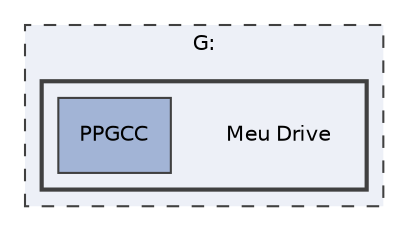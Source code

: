 digraph "G:/Meu Drive"
{
 // LATEX_PDF_SIZE
  edge [fontname="Helvetica",fontsize="10",labelfontname="Helvetica",labelfontsize="10"];
  node [fontname="Helvetica",fontsize="10",shape=record];
  compound=true
  subgraph clusterdir_934f46a345653ef2b3014a1b37a162c1 {
    graph [ bgcolor="#edf0f7", pencolor="grey25", style="filled,dashed,", label="G:", fontname="Helvetica", fontsize="10", URL="dir_934f46a345653ef2b3014a1b37a162c1.html"]
  subgraph clusterdir_524172c075e9e2a8e76b0ed372d817f7 {
    graph [ bgcolor="#edf0f7", pencolor="grey25", style="filled,bold,", label="", fontname="Helvetica", fontsize="10", URL="dir_524172c075e9e2a8e76b0ed372d817f7.html"]
    dir_524172c075e9e2a8e76b0ed372d817f7 [shape=plaintext, label="Meu Drive"];
  dir_b451aca5bbe0bfa4e1bb62bbef646b7f [shape=box, label="PPGCC", style="filled,", fillcolor="#a2b4d6", color="grey25", URL="dir_b451aca5bbe0bfa4e1bb62bbef646b7f.html"];
  }
  }
}
